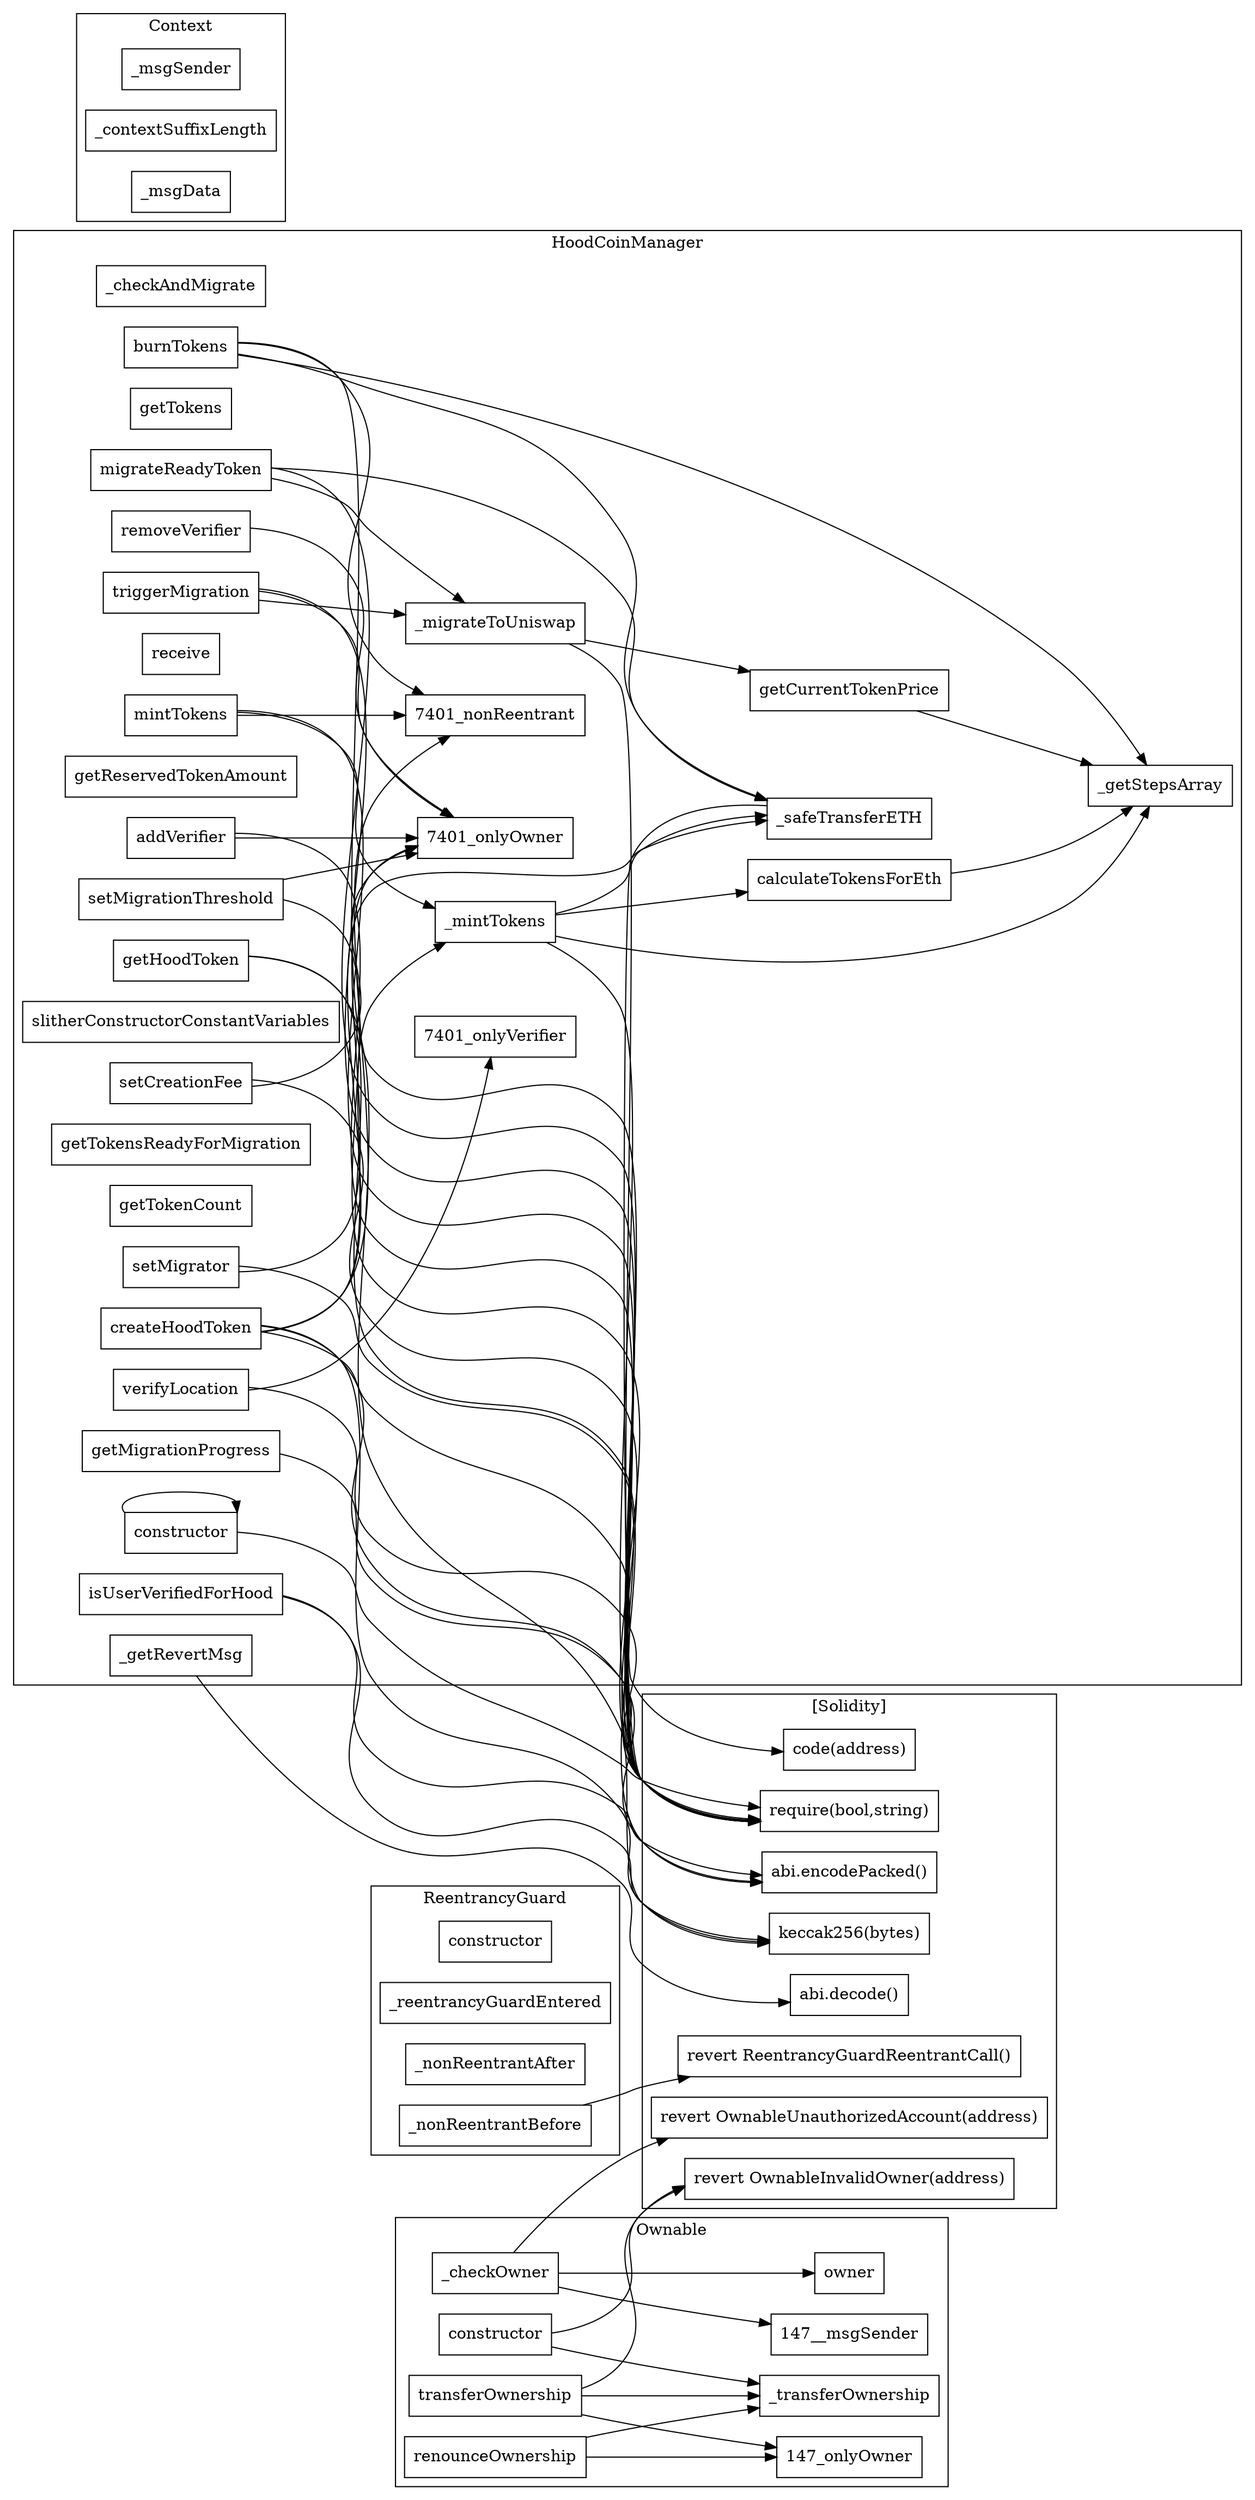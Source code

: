 strict digraph {
rankdir="LR"
node [shape=box]
subgraph cluster_7401_HoodCoinManager {
label = "HoodCoinManager"
"7401__checkAndMigrate" [label="_checkAndMigrate"]
"7401_getHoodToken" [label="getHoodToken"]
"7401_getTokens" [label="getTokens"]
"7401_mintTokens" [label="mintTokens"]
"7401__getRevertMsg" [label="_getRevertMsg"]
"7401_triggerMigration" [label="triggerMigration"]
"7401_receive" [label="receive"]
"7401_addVerifier" [label="addVerifier"]
"7401__safeTransferETH" [label="_safeTransferETH"]
"7401_getReservedTokenAmount" [label="getReservedTokenAmount"]
"7401_setMigrationThreshold" [label="setMigrationThreshold"]
"7401_removeVerifier" [label="removeVerifier"]
"7401_setCreationFee" [label="setCreationFee"]
"7401_slitherConstructorConstantVariables" [label="slitherConstructorConstantVariables"]
"7401_isUserVerifiedForHood" [label="isUserVerifiedForHood"]
"7401__mintTokens" [label="_mintTokens"]
"7401_getTokensReadyForMigration" [label="getTokensReadyForMigration"]
"7401_getTokenCount" [label="getTokenCount"]
"7401_getCurrentTokenPrice" [label="getCurrentTokenPrice"]
"7401_calculateTokensForEth" [label="calculateTokensForEth"]
"7401_getMigrationProgress" [label="getMigrationProgress"]
"7401__migrateToUniswap" [label="_migrateToUniswap"]
"7401__getStepsArray" [label="_getStepsArray"]
"7401_migrateReadyToken" [label="migrateReadyToken"]
"7401_createHoodToken" [label="createHoodToken"]
"7401_burnTokens" [label="burnTokens"]
"7401_verifyLocation" [label="verifyLocation"]
"7401_setMigrator" [label="setMigrator"]
"7401_constructor" [label="constructor"]
"7401__migrateToUniswap" -> "7401_getCurrentTokenPrice"
"7401_burnTokens" -> "7401_nonReentrant"
"7401__mintTokens" -> "7401__getStepsArray"
"7401_getCurrentTokenPrice" -> "7401__getStepsArray"
"7401__mintTokens" -> "7401_calculateTokensForEth"
"7401_setMigrator" -> "7401_onlyOwner"
"7401_setMigrationThreshold" -> "7401_onlyOwner"
"7401_burnTokens" -> "7401__getStepsArray"
"7401_createHoodToken" -> "7401_nonReentrant"
"7401_triggerMigration" -> "7401_onlyOwner"
"7401_verifyLocation" -> "7401_onlyVerifier"
"7401_addVerifier" -> "7401_onlyOwner"
"7401_setCreationFee" -> "7401_onlyOwner"
"7401_createHoodToken" -> "7401__mintTokens"
"7401_mintTokens" -> "7401__mintTokens"
"7401_migrateReadyToken" -> "7401__safeTransferETH"
"7401__mintTokens" -> "7401__safeTransferETH"
"7401_mintTokens" -> "7401_nonReentrant"
"7401_removeVerifier" -> "7401_onlyOwner"
"7401_burnTokens" -> "7401__safeTransferETH"
"7401_constructor" -> "7401_constructor"
"7401_migrateReadyToken" -> "7401__migrateToUniswap"
"7401_triggerMigration" -> "7401__migrateToUniswap"
"7401_calculateTokensForEth" -> "7401__getStepsArray"
"7401_createHoodToken" -> "7401__safeTransferETH"
}subgraph cluster_147_Ownable {
label = "Ownable"
"147_renounceOwnership" [label="renounceOwnership"]
"147__checkOwner" [label="_checkOwner"]
"147_constructor" [label="constructor"]
"147_owner" [label="owner"]
"147__transferOwnership" [label="_transferOwnership"]
"147_transferOwnership" [label="transferOwnership"]
"147_renounceOwnership" -> "147_onlyOwner"
"147_transferOwnership" -> "147__transferOwnership"
"147_renounceOwnership" -> "147__transferOwnership"
"147__checkOwner" -> "147_owner"
"147__checkOwner" -> "147__msgSender"
"147_constructor" -> "147__transferOwnership"
"147_transferOwnership" -> "147_onlyOwner"
}subgraph cluster_933_Context {
label = "Context"
"933__msgSender" [label="_msgSender"]
"933__contextSuffixLength" [label="_contextSuffixLength"]
"933__msgData" [label="_msgData"]
}subgraph cluster_1054_ReentrancyGuard {
label = "ReentrancyGuard"
"1054_constructor" [label="constructor"]
"1054__reentrancyGuardEntered" [label="_reentrancyGuardEntered"]
"1054__nonReentrantAfter" [label="_nonReentrantAfter"]
"1054__nonReentrantBefore" [label="_nonReentrantBefore"]
}subgraph cluster_solidity {
label = "[Solidity]"
"revert ReentrancyGuardReentrantCall()" 
"abi.encodePacked()" 
"require(bool,string)" 
"code(address)" 
"keccak256(bytes)" 
"revert OwnableInvalidOwner(address)" 
"revert OwnableUnauthorizedAccount(address)" 
"abi.decode()" 
"7401_verifyLocation" -> "require(bool,string)"
"7401_setMigrator" -> "require(bool,string)"
"7401__mintTokens" -> "require(bool,string)"
"7401_triggerMigration" -> "require(bool,string)"
"7401__migrateToUniswap" -> "require(bool,string)"
"7401_isUserVerifiedForHood" -> "abi.encodePacked()"
"7401_constructor" -> "require(bool,string)"
"1054__nonReentrantBefore" -> "revert ReentrancyGuardReentrantCall()"
"147_constructor" -> "revert OwnableInvalidOwner(address)"
"7401_createHoodToken" -> "require(bool,string)"
"7401__safeTransferETH" -> "code(address)"
"147_transferOwnership" -> "revert OwnableInvalidOwner(address)"
"7401_setMigrationThreshold" -> "require(bool,string)"
"7401_createHoodToken" -> "keccak256(bytes)"
"7401_setCreationFee" -> "require(bool,string)"
"7401_addVerifier" -> "require(bool,string)"
"7401_migrateReadyToken" -> "require(bool,string)"
"7401__getRevertMsg" -> "abi.decode()"
"7401_createHoodToken" -> "abi.encodePacked()"
"7401_getHoodToken" -> "abi.encodePacked()"
"7401_burnTokens" -> "require(bool,string)"
"7401_getHoodToken" -> "keccak256(bytes)"
"7401_isUserVerifiedForHood" -> "keccak256(bytes)"
"147__checkOwner" -> "revert OwnableUnauthorizedAccount(address)"
"7401_getMigrationProgress" -> "require(bool,string)"
"7401_mintTokens" -> "require(bool,string)"
}
}